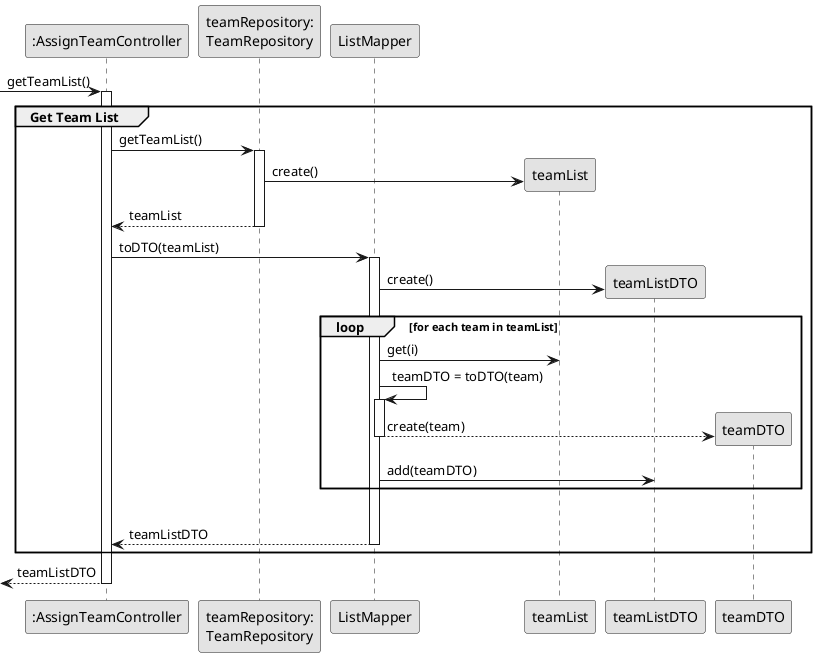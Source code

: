 @startuml
skinparam monochrome true
skinparam packageStyle rectangle
skinparam shadowing false



participant ":AssignTeamController" as CTRL
participant "teamRepository:\nTeamRepository" as TR
participant "ListMapper" as LM
participant "teamList" as TL
participant "teamListDTO" as TLDTO
participant "teamDTO" as TDTO

        -> CTRL : getTeamList()
                  activate CTRL
    group Get Team List



                         CTRL -> TR : getTeamList()
                         activate TR


                     TR -> TL**: create()

                     TR --> CTRL: teamList
                     deactivate TR

                     CTRL -> LM: toDTO(teamList)
                     activate LM

                     LM -> TLDTO**: create()

                     loop for each team in teamList

                     LM -> TL: get(i)

                     LM -> LM: teamDTO = toDTO(team)
                     activate LM

                     LM --> TDTO**: create(team)
                     deactivate LM

                     LM -> TLDTO: add(teamDTO)
                     end



                     |||

                         LM --> CTRL : teamListDTO
                         deactivate LM


    end

    <-- CTRL : teamListDTO
deactivate CTRL


@enduml